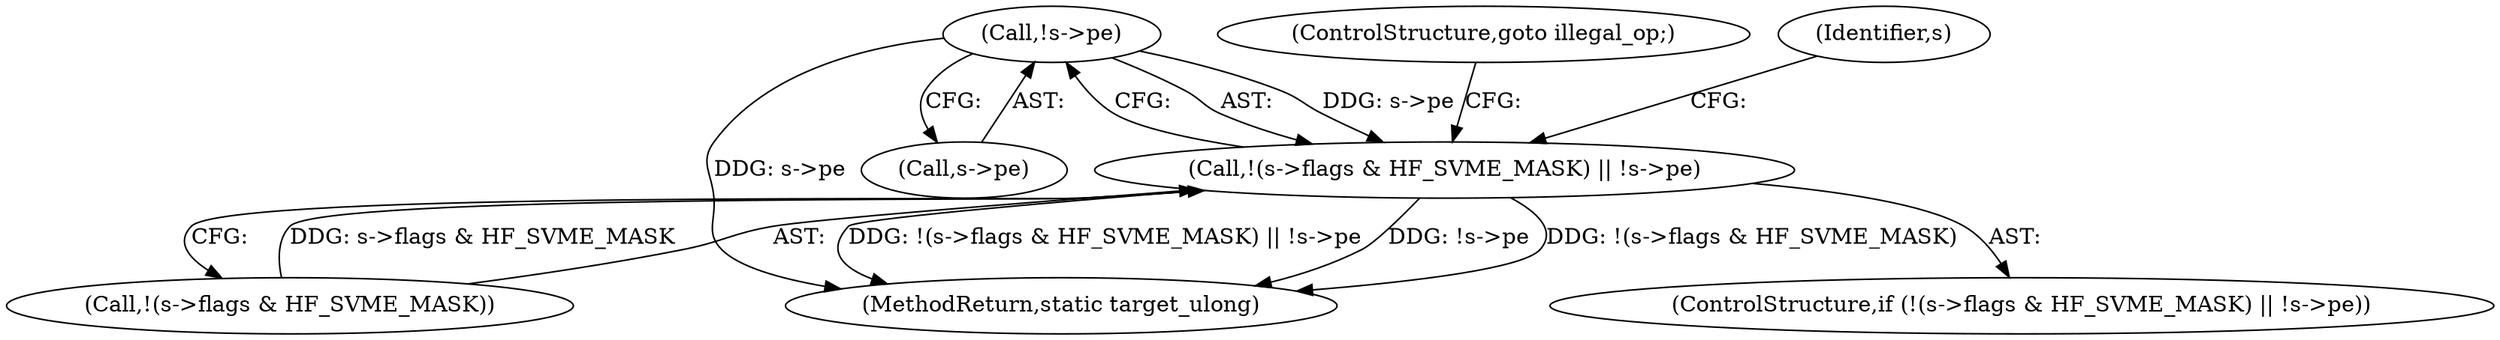 digraph "0_qemu_30663fd26c0307e414622c7a8607fbc04f92ec14@pointer" {
"1009155" [label="(Call,!s->pe)"];
"1009148" [label="(Call,!(s->flags & HF_SVME_MASK) || !s->pe)"];
"1009148" [label="(Call,!(s->flags & HF_SVME_MASK) || !s->pe)"];
"1009149" [label="(Call,!(s->flags & HF_SVME_MASK))"];
"1009156" [label="(Call,s->pe)"];
"1011840" [label="(MethodReturn,static target_ulong)"];
"1009164" [label="(Identifier,s)"];
"1009160" [label="(ControlStructure,goto illegal_op;)"];
"1009147" [label="(ControlStructure,if (!(s->flags & HF_SVME_MASK) || !s->pe))"];
"1009155" [label="(Call,!s->pe)"];
"1009155" -> "1009148"  [label="AST: "];
"1009155" -> "1009156"  [label="CFG: "];
"1009156" -> "1009155"  [label="AST: "];
"1009148" -> "1009155"  [label="CFG: "];
"1009155" -> "1011840"  [label="DDG: s->pe"];
"1009155" -> "1009148"  [label="DDG: s->pe"];
"1009148" -> "1009147"  [label="AST: "];
"1009148" -> "1009149"  [label="CFG: "];
"1009149" -> "1009148"  [label="AST: "];
"1009160" -> "1009148"  [label="CFG: "];
"1009164" -> "1009148"  [label="CFG: "];
"1009148" -> "1011840"  [label="DDG: !(s->flags & HF_SVME_MASK)"];
"1009148" -> "1011840"  [label="DDG: !(s->flags & HF_SVME_MASK) || !s->pe"];
"1009148" -> "1011840"  [label="DDG: !s->pe"];
"1009149" -> "1009148"  [label="DDG: s->flags & HF_SVME_MASK"];
}
